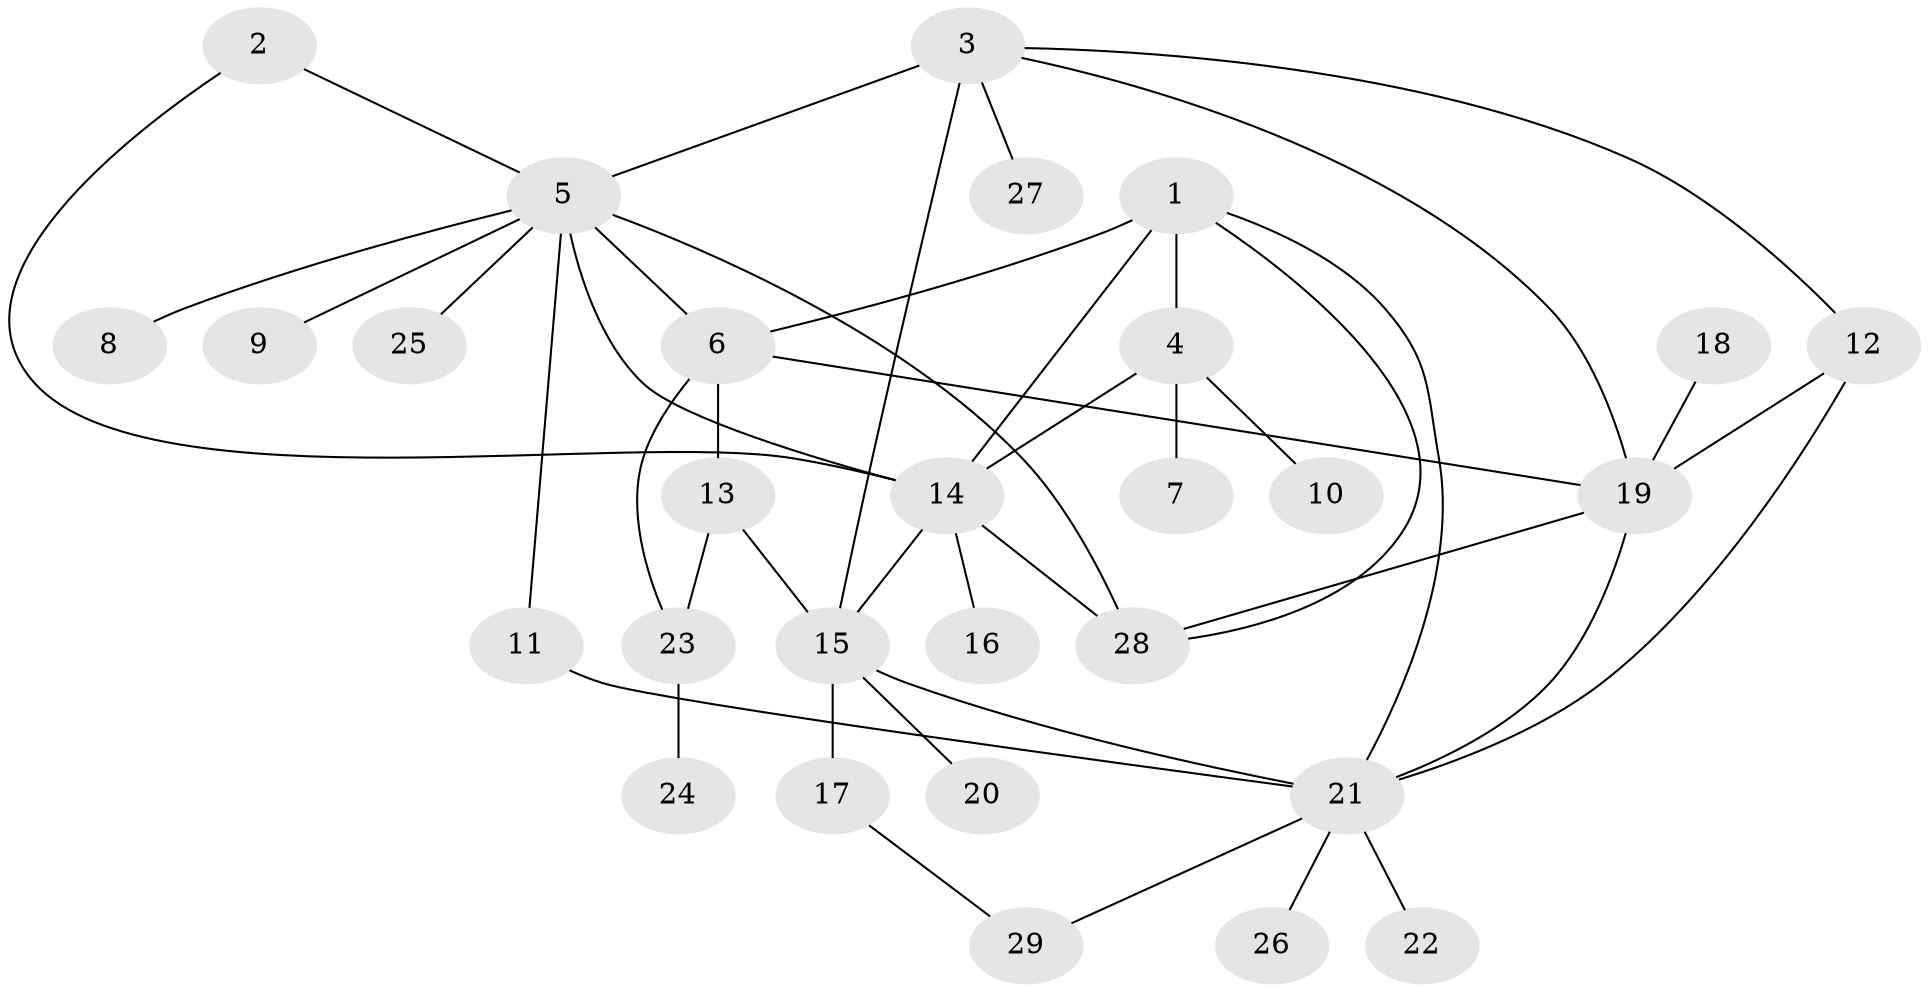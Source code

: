 // original degree distribution, {8: 0.030303030303030304, 5: 0.07575757575757576, 3: 0.045454545454545456, 2: 0.24242424242424243, 11: 0.015151515151515152, 10: 0.015151515151515152, 4: 0.030303030303030304, 9: 0.015151515151515152, 6: 0.015151515151515152, 7: 0.015151515151515152, 1: 0.5}
// Generated by graph-tools (version 1.1) at 2025/37/03/04/25 23:37:38]
// undirected, 29 vertices, 44 edges
graph export_dot {
  node [color=gray90,style=filled];
  1;
  2;
  3;
  4;
  5;
  6;
  7;
  8;
  9;
  10;
  11;
  12;
  13;
  14;
  15;
  16;
  17;
  18;
  19;
  20;
  21;
  22;
  23;
  24;
  25;
  26;
  27;
  28;
  29;
  1 -- 4 [weight=1.0];
  1 -- 6 [weight=1.0];
  1 -- 14 [weight=1.0];
  1 -- 21 [weight=1.0];
  1 -- 28 [weight=1.0];
  2 -- 5 [weight=1.0];
  2 -- 14 [weight=1.0];
  3 -- 5 [weight=1.0];
  3 -- 12 [weight=1.0];
  3 -- 15 [weight=2.0];
  3 -- 19 [weight=1.0];
  3 -- 27 [weight=1.0];
  4 -- 7 [weight=1.0];
  4 -- 10 [weight=1.0];
  4 -- 14 [weight=1.0];
  5 -- 6 [weight=1.0];
  5 -- 8 [weight=1.0];
  5 -- 9 [weight=1.0];
  5 -- 11 [weight=1.0];
  5 -- 14 [weight=1.0];
  5 -- 25 [weight=1.0];
  5 -- 28 [weight=2.0];
  6 -- 13 [weight=1.0];
  6 -- 19 [weight=1.0];
  6 -- 23 [weight=1.0];
  11 -- 21 [weight=1.0];
  12 -- 19 [weight=1.0];
  12 -- 21 [weight=1.0];
  13 -- 15 [weight=1.0];
  13 -- 23 [weight=1.0];
  14 -- 15 [weight=1.0];
  14 -- 16 [weight=1.0];
  14 -- 28 [weight=1.0];
  15 -- 17 [weight=1.0];
  15 -- 20 [weight=1.0];
  15 -- 21 [weight=1.0];
  17 -- 29 [weight=1.0];
  18 -- 19 [weight=1.0];
  19 -- 21 [weight=1.0];
  19 -- 28 [weight=1.0];
  21 -- 22 [weight=1.0];
  21 -- 26 [weight=1.0];
  21 -- 29 [weight=1.0];
  23 -- 24 [weight=1.0];
}
